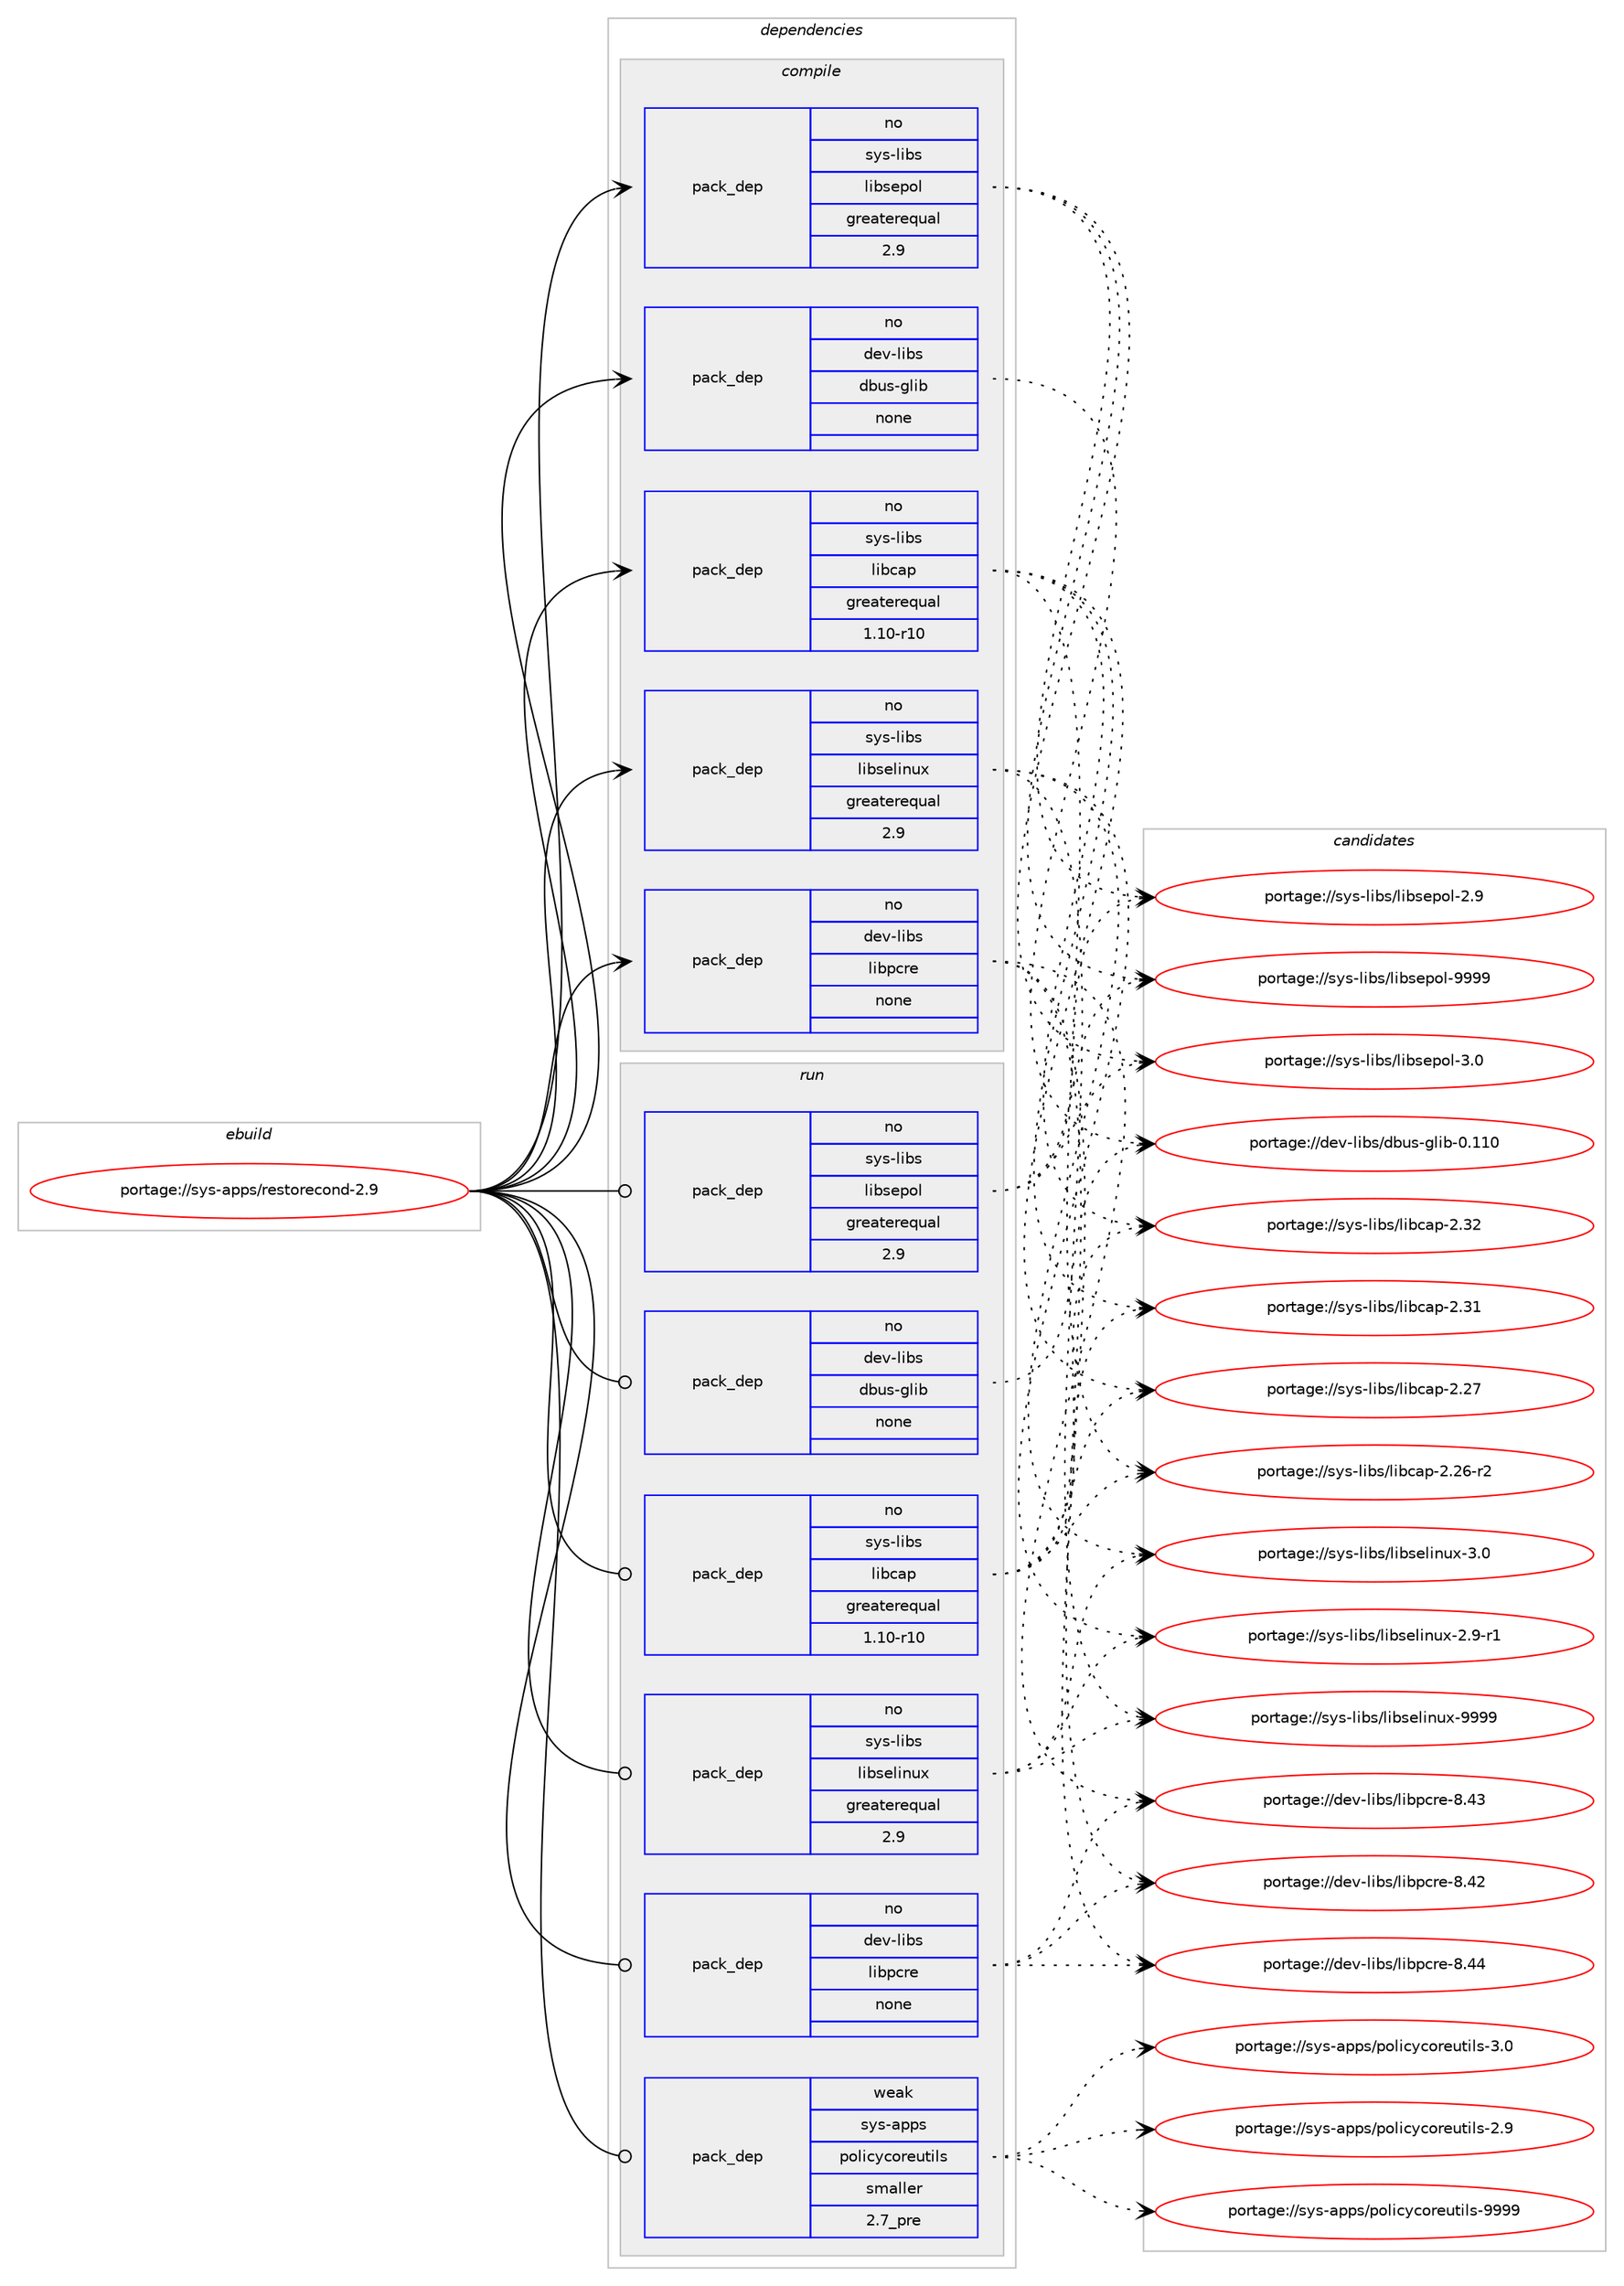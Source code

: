 digraph prolog {

# *************
# Graph options
# *************

newrank=true;
concentrate=true;
compound=true;
graph [rankdir=LR,fontname=Helvetica,fontsize=10,ranksep=1.5];#, ranksep=2.5, nodesep=0.2];
edge  [arrowhead=vee];
node  [fontname=Helvetica,fontsize=10];

# **********
# The ebuild
# **********

subgraph cluster_leftcol {
color=gray;
rank=same;
label=<<i>ebuild</i>>;
id [label="portage://sys-apps/restorecond-2.9", color=red, width=4, href="../sys-apps/restorecond-2.9.svg"];
}

# ****************
# The dependencies
# ****************

subgraph cluster_midcol {
color=gray;
label=<<i>dependencies</i>>;
subgraph cluster_compile {
fillcolor="#eeeeee";
style=filled;
label=<<i>compile</i>>;
subgraph pack29200 {
dependency37875 [label=<<TABLE BORDER="0" CELLBORDER="1" CELLSPACING="0" CELLPADDING="4" WIDTH="220"><TR><TD ROWSPAN="6" CELLPADDING="30">pack_dep</TD></TR><TR><TD WIDTH="110">no</TD></TR><TR><TD>dev-libs</TD></TR><TR><TD>dbus-glib</TD></TR><TR><TD>none</TD></TR><TR><TD></TD></TR></TABLE>>, shape=none, color=blue];
}
id:e -> dependency37875:w [weight=20,style="solid",arrowhead="vee"];
subgraph pack29201 {
dependency37876 [label=<<TABLE BORDER="0" CELLBORDER="1" CELLSPACING="0" CELLPADDING="4" WIDTH="220"><TR><TD ROWSPAN="6" CELLPADDING="30">pack_dep</TD></TR><TR><TD WIDTH="110">no</TD></TR><TR><TD>dev-libs</TD></TR><TR><TD>libpcre</TD></TR><TR><TD>none</TD></TR><TR><TD></TD></TR></TABLE>>, shape=none, color=blue];
}
id:e -> dependency37876:w [weight=20,style="solid",arrowhead="vee"];
subgraph pack29202 {
dependency37877 [label=<<TABLE BORDER="0" CELLBORDER="1" CELLSPACING="0" CELLPADDING="4" WIDTH="220"><TR><TD ROWSPAN="6" CELLPADDING="30">pack_dep</TD></TR><TR><TD WIDTH="110">no</TD></TR><TR><TD>sys-libs</TD></TR><TR><TD>libcap</TD></TR><TR><TD>greaterequal</TD></TR><TR><TD>1.10-r10</TD></TR></TABLE>>, shape=none, color=blue];
}
id:e -> dependency37877:w [weight=20,style="solid",arrowhead="vee"];
subgraph pack29203 {
dependency37878 [label=<<TABLE BORDER="0" CELLBORDER="1" CELLSPACING="0" CELLPADDING="4" WIDTH="220"><TR><TD ROWSPAN="6" CELLPADDING="30">pack_dep</TD></TR><TR><TD WIDTH="110">no</TD></TR><TR><TD>sys-libs</TD></TR><TR><TD>libselinux</TD></TR><TR><TD>greaterequal</TD></TR><TR><TD>2.9</TD></TR></TABLE>>, shape=none, color=blue];
}
id:e -> dependency37878:w [weight=20,style="solid",arrowhead="vee"];
subgraph pack29204 {
dependency37879 [label=<<TABLE BORDER="0" CELLBORDER="1" CELLSPACING="0" CELLPADDING="4" WIDTH="220"><TR><TD ROWSPAN="6" CELLPADDING="30">pack_dep</TD></TR><TR><TD WIDTH="110">no</TD></TR><TR><TD>sys-libs</TD></TR><TR><TD>libsepol</TD></TR><TR><TD>greaterequal</TD></TR><TR><TD>2.9</TD></TR></TABLE>>, shape=none, color=blue];
}
id:e -> dependency37879:w [weight=20,style="solid",arrowhead="vee"];
}
subgraph cluster_compileandrun {
fillcolor="#eeeeee";
style=filled;
label=<<i>compile and run</i>>;
}
subgraph cluster_run {
fillcolor="#eeeeee";
style=filled;
label=<<i>run</i>>;
subgraph pack29205 {
dependency37880 [label=<<TABLE BORDER="0" CELLBORDER="1" CELLSPACING="0" CELLPADDING="4" WIDTH="220"><TR><TD ROWSPAN="6" CELLPADDING="30">pack_dep</TD></TR><TR><TD WIDTH="110">no</TD></TR><TR><TD>dev-libs</TD></TR><TR><TD>dbus-glib</TD></TR><TR><TD>none</TD></TR><TR><TD></TD></TR></TABLE>>, shape=none, color=blue];
}
id:e -> dependency37880:w [weight=20,style="solid",arrowhead="odot"];
subgraph pack29206 {
dependency37881 [label=<<TABLE BORDER="0" CELLBORDER="1" CELLSPACING="0" CELLPADDING="4" WIDTH="220"><TR><TD ROWSPAN="6" CELLPADDING="30">pack_dep</TD></TR><TR><TD WIDTH="110">no</TD></TR><TR><TD>dev-libs</TD></TR><TR><TD>libpcre</TD></TR><TR><TD>none</TD></TR><TR><TD></TD></TR></TABLE>>, shape=none, color=blue];
}
id:e -> dependency37881:w [weight=20,style="solid",arrowhead="odot"];
subgraph pack29207 {
dependency37882 [label=<<TABLE BORDER="0" CELLBORDER="1" CELLSPACING="0" CELLPADDING="4" WIDTH="220"><TR><TD ROWSPAN="6" CELLPADDING="30">pack_dep</TD></TR><TR><TD WIDTH="110">no</TD></TR><TR><TD>sys-libs</TD></TR><TR><TD>libcap</TD></TR><TR><TD>greaterequal</TD></TR><TR><TD>1.10-r10</TD></TR></TABLE>>, shape=none, color=blue];
}
id:e -> dependency37882:w [weight=20,style="solid",arrowhead="odot"];
subgraph pack29208 {
dependency37883 [label=<<TABLE BORDER="0" CELLBORDER="1" CELLSPACING="0" CELLPADDING="4" WIDTH="220"><TR><TD ROWSPAN="6" CELLPADDING="30">pack_dep</TD></TR><TR><TD WIDTH="110">no</TD></TR><TR><TD>sys-libs</TD></TR><TR><TD>libselinux</TD></TR><TR><TD>greaterequal</TD></TR><TR><TD>2.9</TD></TR></TABLE>>, shape=none, color=blue];
}
id:e -> dependency37883:w [weight=20,style="solid",arrowhead="odot"];
subgraph pack29209 {
dependency37884 [label=<<TABLE BORDER="0" CELLBORDER="1" CELLSPACING="0" CELLPADDING="4" WIDTH="220"><TR><TD ROWSPAN="6" CELLPADDING="30">pack_dep</TD></TR><TR><TD WIDTH="110">no</TD></TR><TR><TD>sys-libs</TD></TR><TR><TD>libsepol</TD></TR><TR><TD>greaterequal</TD></TR><TR><TD>2.9</TD></TR></TABLE>>, shape=none, color=blue];
}
id:e -> dependency37884:w [weight=20,style="solid",arrowhead="odot"];
subgraph pack29210 {
dependency37885 [label=<<TABLE BORDER="0" CELLBORDER="1" CELLSPACING="0" CELLPADDING="4" WIDTH="220"><TR><TD ROWSPAN="6" CELLPADDING="30">pack_dep</TD></TR><TR><TD WIDTH="110">weak</TD></TR><TR><TD>sys-apps</TD></TR><TR><TD>policycoreutils</TD></TR><TR><TD>smaller</TD></TR><TR><TD>2.7_pre</TD></TR></TABLE>>, shape=none, color=blue];
}
id:e -> dependency37885:w [weight=20,style="solid",arrowhead="odot"];
}
}

# **************
# The candidates
# **************

subgraph cluster_choices {
rank=same;
color=gray;
label=<<i>candidates</i>>;

subgraph choice29200 {
color=black;
nodesep=1;
choice100101118451081059811547100981171154510310810598454846494948 [label="portage://dev-libs/dbus-glib-0.110", color=red, width=4,href="../dev-libs/dbus-glib-0.110.svg"];
dependency37875:e -> choice100101118451081059811547100981171154510310810598454846494948:w [style=dotted,weight="100"];
}
subgraph choice29201 {
color=black;
nodesep=1;
choice10010111845108105981154710810598112991141014556465252 [label="portage://dev-libs/libpcre-8.44", color=red, width=4,href="../dev-libs/libpcre-8.44.svg"];
choice10010111845108105981154710810598112991141014556465251 [label="portage://dev-libs/libpcre-8.43", color=red, width=4,href="../dev-libs/libpcre-8.43.svg"];
choice10010111845108105981154710810598112991141014556465250 [label="portage://dev-libs/libpcre-8.42", color=red, width=4,href="../dev-libs/libpcre-8.42.svg"];
dependency37876:e -> choice10010111845108105981154710810598112991141014556465252:w [style=dotted,weight="100"];
dependency37876:e -> choice10010111845108105981154710810598112991141014556465251:w [style=dotted,weight="100"];
dependency37876:e -> choice10010111845108105981154710810598112991141014556465250:w [style=dotted,weight="100"];
}
subgraph choice29202 {
color=black;
nodesep=1;
choice1151211154510810598115471081059899971124550465150 [label="portage://sys-libs/libcap-2.32", color=red, width=4,href="../sys-libs/libcap-2.32.svg"];
choice1151211154510810598115471081059899971124550465149 [label="portage://sys-libs/libcap-2.31", color=red, width=4,href="../sys-libs/libcap-2.31.svg"];
choice1151211154510810598115471081059899971124550465055 [label="portage://sys-libs/libcap-2.27", color=red, width=4,href="../sys-libs/libcap-2.27.svg"];
choice11512111545108105981154710810598999711245504650544511450 [label="portage://sys-libs/libcap-2.26-r2", color=red, width=4,href="../sys-libs/libcap-2.26-r2.svg"];
dependency37877:e -> choice1151211154510810598115471081059899971124550465150:w [style=dotted,weight="100"];
dependency37877:e -> choice1151211154510810598115471081059899971124550465149:w [style=dotted,weight="100"];
dependency37877:e -> choice1151211154510810598115471081059899971124550465055:w [style=dotted,weight="100"];
dependency37877:e -> choice11512111545108105981154710810598999711245504650544511450:w [style=dotted,weight="100"];
}
subgraph choice29203 {
color=black;
nodesep=1;
choice115121115451081059811547108105981151011081051101171204557575757 [label="portage://sys-libs/libselinux-9999", color=red, width=4,href="../sys-libs/libselinux-9999.svg"];
choice1151211154510810598115471081059811510110810511011712045514648 [label="portage://sys-libs/libselinux-3.0", color=red, width=4,href="../sys-libs/libselinux-3.0.svg"];
choice11512111545108105981154710810598115101108105110117120455046574511449 [label="portage://sys-libs/libselinux-2.9-r1", color=red, width=4,href="../sys-libs/libselinux-2.9-r1.svg"];
dependency37878:e -> choice115121115451081059811547108105981151011081051101171204557575757:w [style=dotted,weight="100"];
dependency37878:e -> choice1151211154510810598115471081059811510110810511011712045514648:w [style=dotted,weight="100"];
dependency37878:e -> choice11512111545108105981154710810598115101108105110117120455046574511449:w [style=dotted,weight="100"];
}
subgraph choice29204 {
color=black;
nodesep=1;
choice115121115451081059811547108105981151011121111084557575757 [label="portage://sys-libs/libsepol-9999", color=red, width=4,href="../sys-libs/libsepol-9999.svg"];
choice1151211154510810598115471081059811510111211110845514648 [label="portage://sys-libs/libsepol-3.0", color=red, width=4,href="../sys-libs/libsepol-3.0.svg"];
choice1151211154510810598115471081059811510111211110845504657 [label="portage://sys-libs/libsepol-2.9", color=red, width=4,href="../sys-libs/libsepol-2.9.svg"];
dependency37879:e -> choice115121115451081059811547108105981151011121111084557575757:w [style=dotted,weight="100"];
dependency37879:e -> choice1151211154510810598115471081059811510111211110845514648:w [style=dotted,weight="100"];
dependency37879:e -> choice1151211154510810598115471081059811510111211110845504657:w [style=dotted,weight="100"];
}
subgraph choice29205 {
color=black;
nodesep=1;
choice100101118451081059811547100981171154510310810598454846494948 [label="portage://dev-libs/dbus-glib-0.110", color=red, width=4,href="../dev-libs/dbus-glib-0.110.svg"];
dependency37880:e -> choice100101118451081059811547100981171154510310810598454846494948:w [style=dotted,weight="100"];
}
subgraph choice29206 {
color=black;
nodesep=1;
choice10010111845108105981154710810598112991141014556465252 [label="portage://dev-libs/libpcre-8.44", color=red, width=4,href="../dev-libs/libpcre-8.44.svg"];
choice10010111845108105981154710810598112991141014556465251 [label="portage://dev-libs/libpcre-8.43", color=red, width=4,href="../dev-libs/libpcre-8.43.svg"];
choice10010111845108105981154710810598112991141014556465250 [label="portage://dev-libs/libpcre-8.42", color=red, width=4,href="../dev-libs/libpcre-8.42.svg"];
dependency37881:e -> choice10010111845108105981154710810598112991141014556465252:w [style=dotted,weight="100"];
dependency37881:e -> choice10010111845108105981154710810598112991141014556465251:w [style=dotted,weight="100"];
dependency37881:e -> choice10010111845108105981154710810598112991141014556465250:w [style=dotted,weight="100"];
}
subgraph choice29207 {
color=black;
nodesep=1;
choice1151211154510810598115471081059899971124550465150 [label="portage://sys-libs/libcap-2.32", color=red, width=4,href="../sys-libs/libcap-2.32.svg"];
choice1151211154510810598115471081059899971124550465149 [label="portage://sys-libs/libcap-2.31", color=red, width=4,href="../sys-libs/libcap-2.31.svg"];
choice1151211154510810598115471081059899971124550465055 [label="portage://sys-libs/libcap-2.27", color=red, width=4,href="../sys-libs/libcap-2.27.svg"];
choice11512111545108105981154710810598999711245504650544511450 [label="portage://sys-libs/libcap-2.26-r2", color=red, width=4,href="../sys-libs/libcap-2.26-r2.svg"];
dependency37882:e -> choice1151211154510810598115471081059899971124550465150:w [style=dotted,weight="100"];
dependency37882:e -> choice1151211154510810598115471081059899971124550465149:w [style=dotted,weight="100"];
dependency37882:e -> choice1151211154510810598115471081059899971124550465055:w [style=dotted,weight="100"];
dependency37882:e -> choice11512111545108105981154710810598999711245504650544511450:w [style=dotted,weight="100"];
}
subgraph choice29208 {
color=black;
nodesep=1;
choice115121115451081059811547108105981151011081051101171204557575757 [label="portage://sys-libs/libselinux-9999", color=red, width=4,href="../sys-libs/libselinux-9999.svg"];
choice1151211154510810598115471081059811510110810511011712045514648 [label="portage://sys-libs/libselinux-3.0", color=red, width=4,href="../sys-libs/libselinux-3.0.svg"];
choice11512111545108105981154710810598115101108105110117120455046574511449 [label="portage://sys-libs/libselinux-2.9-r1", color=red, width=4,href="../sys-libs/libselinux-2.9-r1.svg"];
dependency37883:e -> choice115121115451081059811547108105981151011081051101171204557575757:w [style=dotted,weight="100"];
dependency37883:e -> choice1151211154510810598115471081059811510110810511011712045514648:w [style=dotted,weight="100"];
dependency37883:e -> choice11512111545108105981154710810598115101108105110117120455046574511449:w [style=dotted,weight="100"];
}
subgraph choice29209 {
color=black;
nodesep=1;
choice115121115451081059811547108105981151011121111084557575757 [label="portage://sys-libs/libsepol-9999", color=red, width=4,href="../sys-libs/libsepol-9999.svg"];
choice1151211154510810598115471081059811510111211110845514648 [label="portage://sys-libs/libsepol-3.0", color=red, width=4,href="../sys-libs/libsepol-3.0.svg"];
choice1151211154510810598115471081059811510111211110845504657 [label="portage://sys-libs/libsepol-2.9", color=red, width=4,href="../sys-libs/libsepol-2.9.svg"];
dependency37884:e -> choice115121115451081059811547108105981151011121111084557575757:w [style=dotted,weight="100"];
dependency37884:e -> choice1151211154510810598115471081059811510111211110845514648:w [style=dotted,weight="100"];
dependency37884:e -> choice1151211154510810598115471081059811510111211110845504657:w [style=dotted,weight="100"];
}
subgraph choice29210 {
color=black;
nodesep=1;
choice11512111545971121121154711211110810599121991111141011171161051081154557575757 [label="portage://sys-apps/policycoreutils-9999", color=red, width=4,href="../sys-apps/policycoreutils-9999.svg"];
choice115121115459711211211547112111108105991219911111410111711610510811545514648 [label="portage://sys-apps/policycoreutils-3.0", color=red, width=4,href="../sys-apps/policycoreutils-3.0.svg"];
choice115121115459711211211547112111108105991219911111410111711610510811545504657 [label="portage://sys-apps/policycoreutils-2.9", color=red, width=4,href="../sys-apps/policycoreutils-2.9.svg"];
dependency37885:e -> choice11512111545971121121154711211110810599121991111141011171161051081154557575757:w [style=dotted,weight="100"];
dependency37885:e -> choice115121115459711211211547112111108105991219911111410111711610510811545514648:w [style=dotted,weight="100"];
dependency37885:e -> choice115121115459711211211547112111108105991219911111410111711610510811545504657:w [style=dotted,weight="100"];
}
}

}
